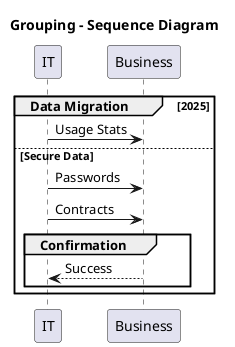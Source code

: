 @startuml Grouping

title Grouping - Sequence Diagram

group Data Migration [2025]

    IT -> Business: Usage Stats

else Secure Data

    IT -> Business: Passwords
    IT -> Business : Contracts
        group Confirmation
            Business --> IT : Success
        end
    end
    


@enduml